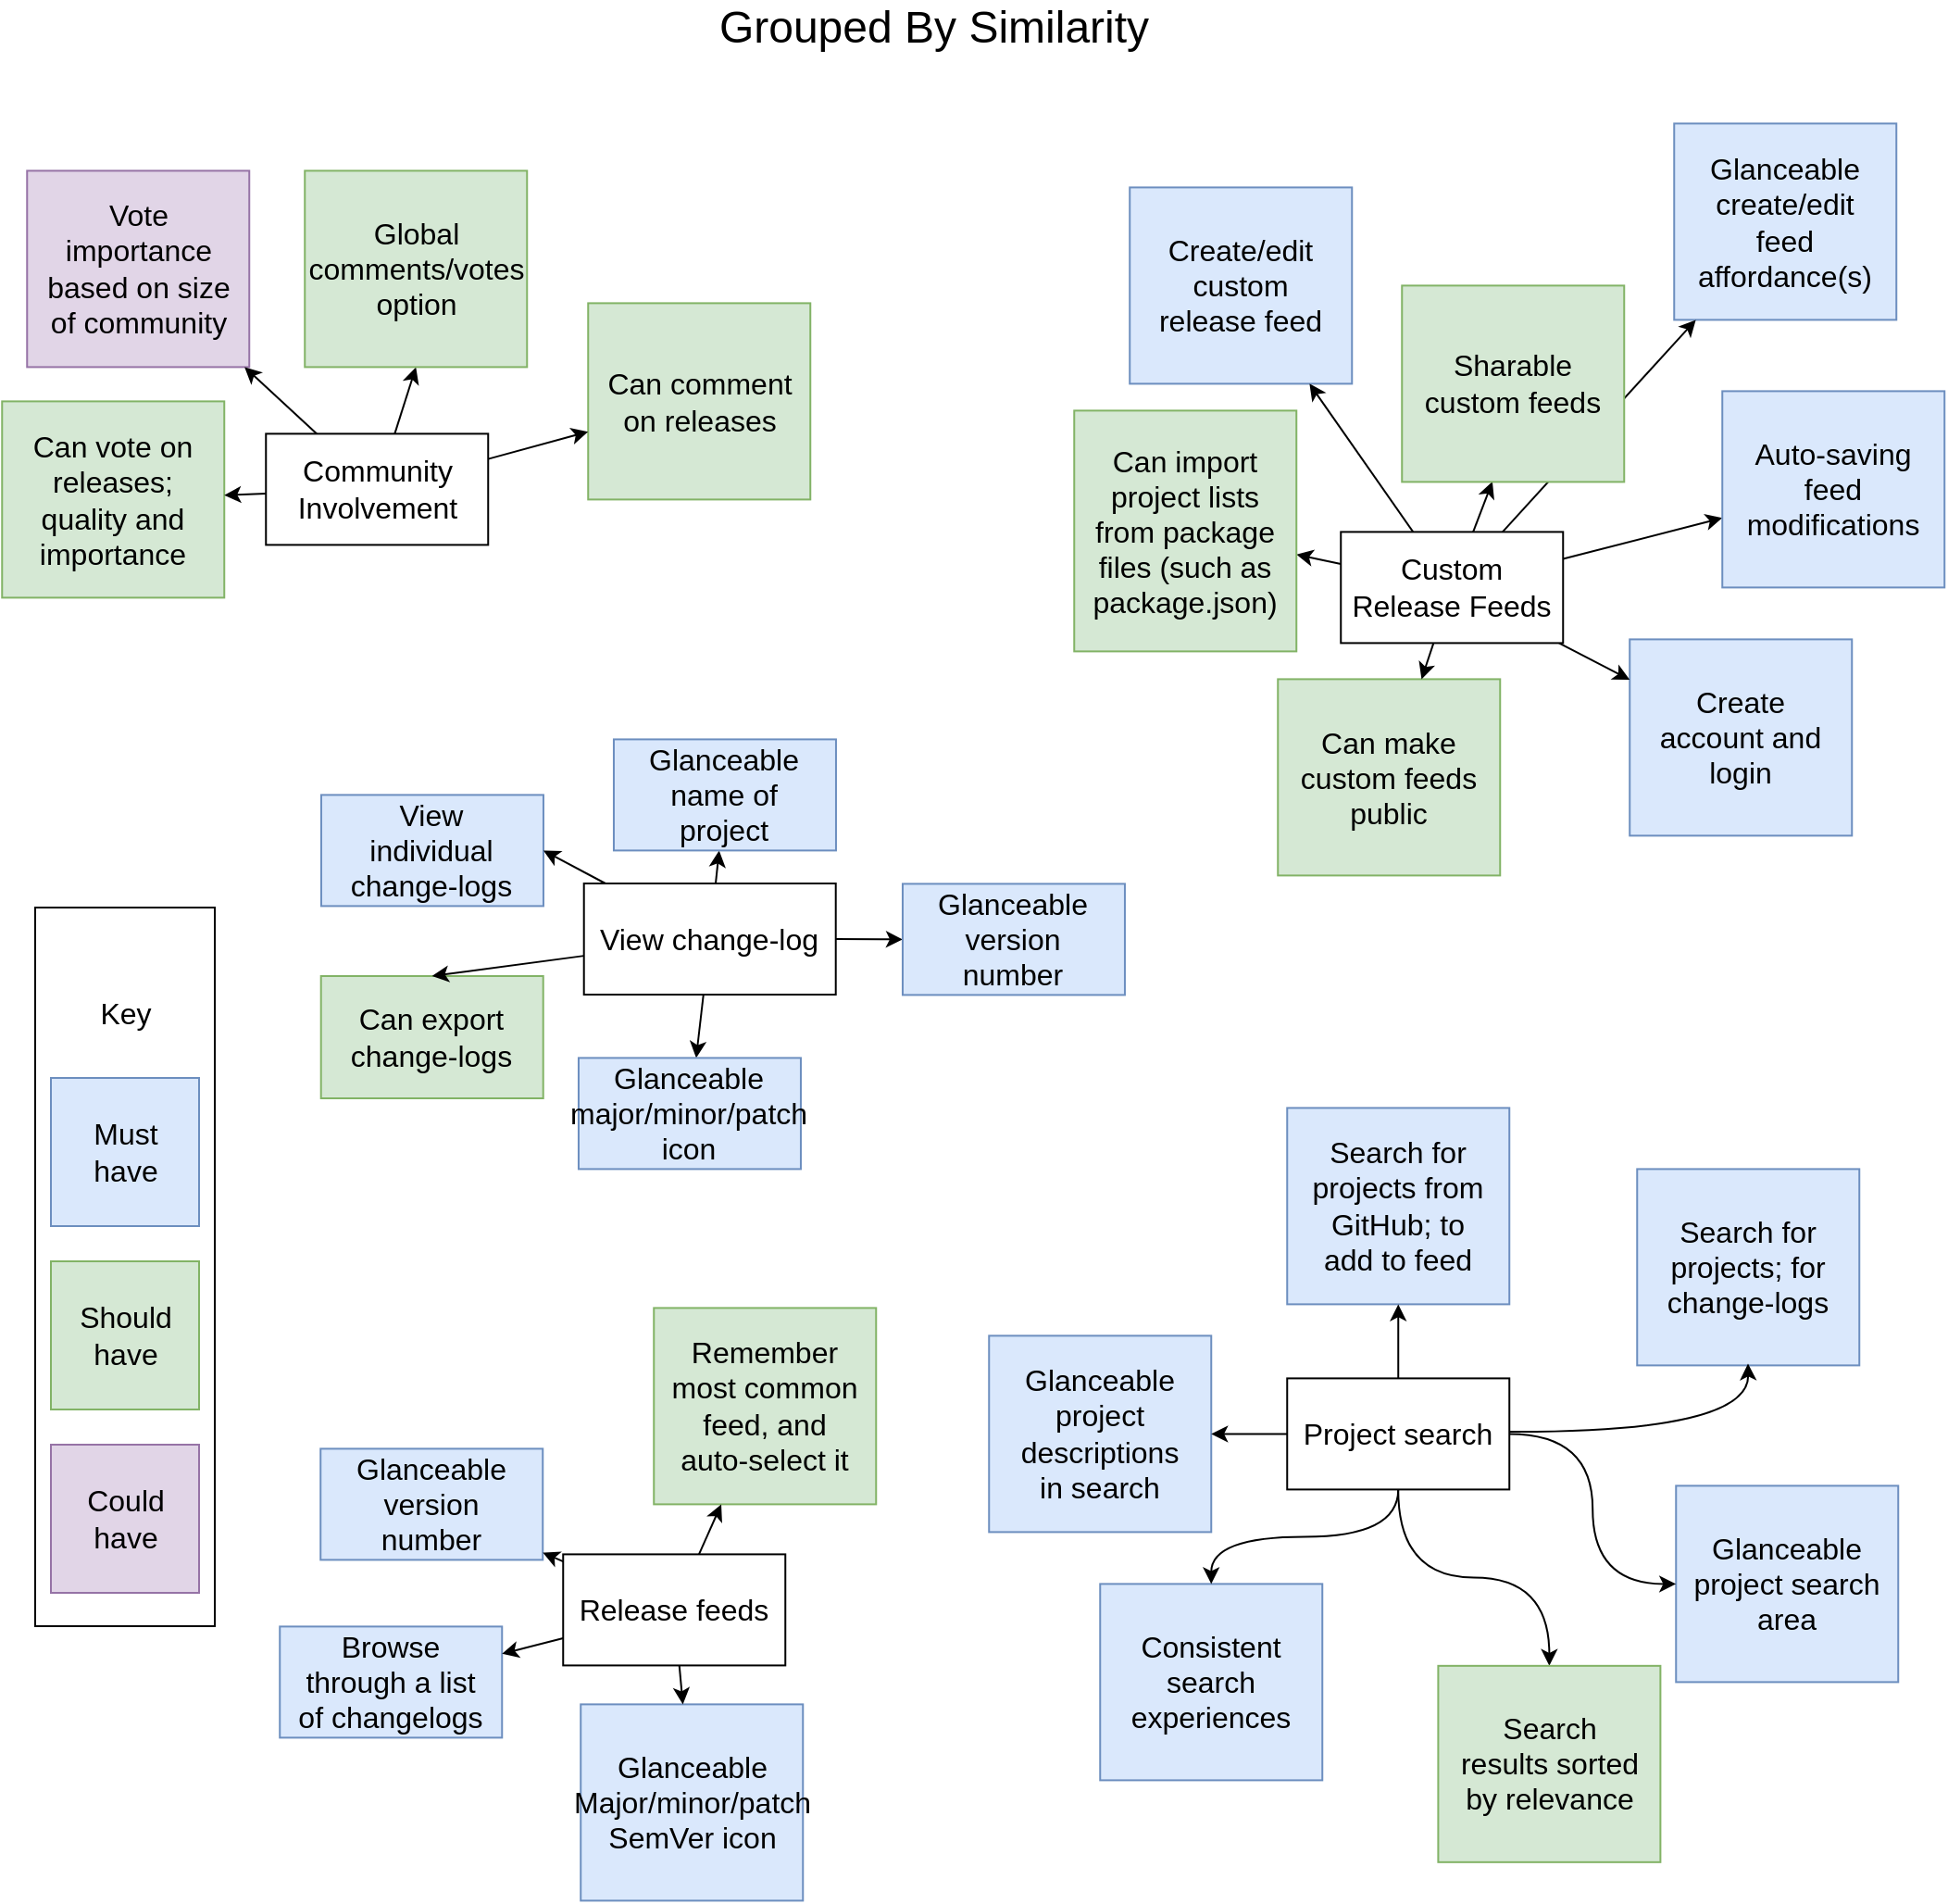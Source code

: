 <mxfile version="10.7.4" type="device"><diagram id="JNa-OlNJ0qSAEpUk4nU0" name="Grouped by Similarity"><mxGraphModel dx="1991" dy="1133" grid="0" gridSize="10" guides="1" tooltips="1" connect="1" arrows="1" fold="1" page="1" pageScale="1" pageWidth="1100" pageHeight="1100" math="0" shadow="0"><root><mxCell id="TikGv-RzV63eelibWdv8-0"/><mxCell id="TikGv-RzV63eelibWdv8-1" parent="TikGv-RzV63eelibWdv8-0"/><mxCell id="dQTFR1FZ4rhJ_09M9znk-4" value="Browse through a list of changelogs" style="rounded=0;whiteSpace=wrap;html=1;fontSize=16;fillColor=#dae8fc;strokeColor=#6c8ebf;spacing=10;" vertex="1" parent="TikGv-RzV63eelibWdv8-1"><mxGeometry x="189.125" y="937.2" width="120" height="60" as="geometry"/></mxCell><mxCell id="dQTFR1FZ4rhJ_09M9znk-5" value="Glanceable version number" style="rounded=0;whiteSpace=wrap;html=1;fontSize=16;fillColor=#dae8fc;strokeColor=#6c8ebf;spacing=10;" vertex="1" parent="TikGv-RzV63eelibWdv8-1"><mxGeometry x="211.125" y="841.2" width="120" height="60" as="geometry"/></mxCell><mxCell id="dQTFR1FZ4rhJ_09M9znk-26" value="Glanceable Major/minor/patch SemVer icon" style="rounded=0;whiteSpace=wrap;html=1;fontSize=16;fillColor=#dae8fc;strokeColor=#6c8ebf;spacing=10;" vertex="1" parent="TikGv-RzV63eelibWdv8-1"><mxGeometry x="351.625" y="979.2" width="120" height="106" as="geometry"/></mxCell><mxCell id="dQTFR1FZ4rhJ_09M9znk-27" value="&lt;div&gt;Create/edit custom release feed&lt;/div&gt;" style="rounded=0;whiteSpace=wrap;html=1;fontSize=16;fillColor=#dae8fc;strokeColor=#6c8ebf;spacing=10;" vertex="1" parent="TikGv-RzV63eelibWdv8-1"><mxGeometry x="648.125" y="160.2" width="120" height="106" as="geometry"/></mxCell><mxCell id="dQTFR1FZ4rhJ_09M9znk-28" value="Create account and login" style="rounded=0;whiteSpace=wrap;html=1;fontSize=16;fillColor=#dae8fc;strokeColor=#6c8ebf;spacing=10;" vertex="1" parent="TikGv-RzV63eelibWdv8-1"><mxGeometry x="918.125" y="404.2" width="120" height="106" as="geometry"/></mxCell><mxCell id="dQTFR1FZ4rhJ_09M9znk-29" value="Search for projects from GitHub; to add to feed" style="rounded=0;whiteSpace=wrap;html=1;fontSize=16;fillColor=#dae8fc;strokeColor=#6c8ebf;spacing=10;" vertex="1" parent="TikGv-RzV63eelibWdv8-1"><mxGeometry x="733.125" y="657.2" width="120" height="106" as="geometry"/></mxCell><mxCell id="dQTFR1FZ4rhJ_09M9znk-30" value="Glanceable project descriptions in search" style="rounded=0;whiteSpace=wrap;html=1;fontSize=16;fillColor=#dae8fc;strokeColor=#6c8ebf;spacing=10;" vertex="1" parent="TikGv-RzV63eelibWdv8-1"><mxGeometry x="572.125" y="780.2" width="120" height="106" as="geometry"/></mxCell><mxCell id="dQTFR1FZ4rhJ_09M9znk-32" value="Glanceable create/edit feed affordance(s)" style="rounded=0;whiteSpace=wrap;html=1;fontSize=16;fillColor=#dae8fc;strokeColor=#6c8ebf;spacing=10;" vertex="1" parent="TikGv-RzV63eelibWdv8-1"><mxGeometry x="942.125" y="125.7" width="120" height="106" as="geometry"/></mxCell><mxCell id="dQTFR1FZ4rhJ_09M9znk-33" value="Remember most common feed, and auto-select it" style="rounded=0;whiteSpace=wrap;html=1;fontSize=16;fillColor=#d5e8d4;strokeColor=#82b366;spacing=10;" vertex="1" parent="TikGv-RzV63eelibWdv8-1"><mxGeometry x="391.125" y="765.2" width="120" height="106" as="geometry"/></mxCell><mxCell id="dQTFR1FZ4rhJ_09M9znk-34" value="" style="rounded=0;whiteSpace=wrap;html=1;fontSize=16;" vertex="1" parent="TikGv-RzV63eelibWdv8-1"><mxGeometry x="57" y="549" width="97" height="388" as="geometry"/></mxCell><mxCell id="dQTFR1FZ4rhJ_09M9znk-35" value="Key" style="text;html=1;strokeColor=none;fillColor=none;align=center;verticalAlign=middle;whiteSpace=wrap;rounded=0;fontSize=16;" vertex="1" parent="TikGv-RzV63eelibWdv8-1"><mxGeometry x="85.5" y="596" width="40" height="20" as="geometry"/></mxCell><mxCell id="dQTFR1FZ4rhJ_09M9znk-36" value="Must have" style="whiteSpace=wrap;html=1;aspect=fixed;fontSize=16;spacing=10;fillColor=#dae8fc;strokeColor=#6c8ebf;" vertex="1" parent="TikGv-RzV63eelibWdv8-1"><mxGeometry x="65.5" y="641" width="80" height="80" as="geometry"/></mxCell><mxCell id="dQTFR1FZ4rhJ_09M9znk-37" value="Should have" style="whiteSpace=wrap;html=1;aspect=fixed;fontSize=16;spacing=10;fillColor=#d5e8d4;strokeColor=#82b366;" vertex="1" parent="TikGv-RzV63eelibWdv8-1"><mxGeometry x="65.5" y="740" width="80" height="80" as="geometry"/></mxCell><mxCell id="dQTFR1FZ4rhJ_09M9znk-38" value="Could have" style="whiteSpace=wrap;html=1;aspect=fixed;fontSize=16;spacing=10;fillColor=#e1d5e7;strokeColor=#9673a6;" vertex="1" parent="TikGv-RzV63eelibWdv8-1"><mxGeometry x="65.5" y="839" width="80" height="80" as="geometry"/></mxCell><mxCell id="dQTFR1FZ4rhJ_09M9znk-39" value="Can make custom feeds public" style="rounded=0;whiteSpace=wrap;html=1;fontSize=16;fillColor=#d5e8d4;strokeColor=#82b366;spacing=10;" vertex="1" parent="TikGv-RzV63eelibWdv8-1"><mxGeometry x="728.125" y="425.7" width="120" height="106" as="geometry"/></mxCell><mxCell id="dQTFR1FZ4rhJ_09M9znk-43" value="Can comment on releases" style="rounded=0;whiteSpace=wrap;html=1;fontSize=16;fillColor=#d5e8d4;strokeColor=#82b366;spacing=10;" vertex="1" parent="TikGv-RzV63eelibWdv8-1"><mxGeometry x="355.625" y="222.7" width="120" height="106" as="geometry"/></mxCell><mxCell id="dQTFR1FZ4rhJ_09M9znk-44" value="Can vote on releases; quality and importance" style="rounded=0;whiteSpace=wrap;html=1;fontSize=16;fillColor=#d5e8d4;strokeColor=#82b366;spacing=10;" vertex="1" parent="TikGv-RzV63eelibWdv8-1"><mxGeometry x="39.125" y="275.7" width="120" height="106" as="geometry"/></mxCell><mxCell id="dQTFR1FZ4rhJ_09M9znk-45" value="Vote importance based on size of community" style="rounded=0;whiteSpace=wrap;html=1;fontSize=16;fillColor=#e1d5e7;strokeColor=#9673a6;spacing=10;" vertex="1" parent="TikGv-RzV63eelibWdv8-1"><mxGeometry x="52.625" y="151.2" width="120" height="106" as="geometry"/></mxCell><mxCell id="dQTFR1FZ4rhJ_09M9znk-48" style="edgeStyle=orthogonalEdgeStyle;orthogonalLoop=1;jettySize=auto;html=1;fontSize=16;curved=1;noEdgeStyle=1;" edge="1" parent="TikGv-RzV63eelibWdv8-1" source="dQTFR1FZ4rhJ_09M9znk-47" target="dQTFR1FZ4rhJ_09M9znk-26"><mxGeometry relative="1" as="geometry"/></mxCell><mxCell id="dQTFR1FZ4rhJ_09M9znk-49" style="edgeStyle=orthogonalEdgeStyle;curved=1;orthogonalLoop=1;jettySize=auto;html=1;fontSize=16;noEdgeStyle=1;" edge="1" parent="TikGv-RzV63eelibWdv8-1" source="dQTFR1FZ4rhJ_09M9znk-47" target="dQTFR1FZ4rhJ_09M9znk-4"><mxGeometry relative="1" as="geometry"/></mxCell><mxCell id="dQTFR1FZ4rhJ_09M9znk-52" style="edgeStyle=orthogonalEdgeStyle;curved=1;orthogonalLoop=1;jettySize=auto;html=1;fontSize=16;noEdgeStyle=1;" edge="1" parent="TikGv-RzV63eelibWdv8-1" source="dQTFR1FZ4rhJ_09M9znk-47" target="dQTFR1FZ4rhJ_09M9znk-5"><mxGeometry relative="1" as="geometry"/></mxCell><mxCell id="dQTFR1FZ4rhJ_09M9znk-70" style="edgeStyle=orthogonalEdgeStyle;curved=1;orthogonalLoop=1;jettySize=auto;html=1;fontSize=16;noEdgeStyle=1;" edge="1" parent="TikGv-RzV63eelibWdv8-1" source="dQTFR1FZ4rhJ_09M9znk-47" target="dQTFR1FZ4rhJ_09M9znk-33"><mxGeometry relative="1" as="geometry"/></mxCell><mxCell id="dQTFR1FZ4rhJ_09M9znk-47" value="Release feeds" style="rounded=0;whiteSpace=wrap;html=1;fontSize=16;" vertex="1" parent="TikGv-RzV63eelibWdv8-1"><mxGeometry x="342.125" y="898.2" width="120" height="60" as="geometry"/></mxCell><mxCell id="dQTFR1FZ4rhJ_09M9znk-55" style="orthogonalLoop=1;jettySize=auto;html=1;fontSize=16;" edge="1" parent="TikGv-RzV63eelibWdv8-1" source="dQTFR1FZ4rhJ_09M9znk-53" target="dQTFR1FZ4rhJ_09M9znk-32"><mxGeometry relative="1" as="geometry"/></mxCell><mxCell id="dQTFR1FZ4rhJ_09M9znk-57" style="orthogonalLoop=1;jettySize=auto;html=1;fontSize=16;" edge="1" parent="TikGv-RzV63eelibWdv8-1" source="dQTFR1FZ4rhJ_09M9znk-53" target="dQTFR1FZ4rhJ_09M9znk-28"><mxGeometry relative="1" as="geometry"/></mxCell><mxCell id="dQTFR1FZ4rhJ_09M9znk-58" style="orthogonalLoop=1;jettySize=auto;html=1;fontSize=16;" edge="1" parent="TikGv-RzV63eelibWdv8-1" source="dQTFR1FZ4rhJ_09M9znk-53" target="dQTFR1FZ4rhJ_09M9znk-31"><mxGeometry relative="1" as="geometry"/></mxCell><mxCell id="dQTFR1FZ4rhJ_09M9znk-59" style="orthogonalLoop=1;jettySize=auto;html=1;fontSize=16;" edge="1" parent="TikGv-RzV63eelibWdv8-1" source="dQTFR1FZ4rhJ_09M9znk-53" target="dQTFR1FZ4rhJ_09M9znk-27"><mxGeometry relative="1" as="geometry"/></mxCell><mxCell id="dQTFR1FZ4rhJ_09M9znk-66" style="orthogonalLoop=1;jettySize=auto;html=1;fontSize=16;" edge="1" parent="TikGv-RzV63eelibWdv8-1" source="dQTFR1FZ4rhJ_09M9znk-53" target="dQTFR1FZ4rhJ_09M9znk-39"><mxGeometry relative="1" as="geometry"/></mxCell><mxCell id="dQTFR1FZ4rhJ_09M9znk-67" style="orthogonalLoop=1;jettySize=auto;html=1;fontSize=16;entryX=0.407;entryY=0.998;entryDx=0;entryDy=0;entryPerimeter=0;" edge="1" parent="TikGv-RzV63eelibWdv8-1" source="dQTFR1FZ4rhJ_09M9znk-53" target="dQTFR1FZ4rhJ_09M9znk-42"><mxGeometry relative="1" as="geometry"><mxPoint x="699" y="174" as="targetPoint"/></mxGeometry></mxCell><mxCell id="dQTFR1FZ4rhJ_09M9znk-69" style="orthogonalLoop=1;jettySize=auto;html=1;fontSize=16;" edge="1" parent="TikGv-RzV63eelibWdv8-1" source="dQTFR1FZ4rhJ_09M9znk-53" target="dQTFR1FZ4rhJ_09M9znk-40"><mxGeometry relative="1" as="geometry"/></mxCell><mxCell id="dQTFR1FZ4rhJ_09M9znk-53" value="Custom Release Feeds" style="rounded=0;whiteSpace=wrap;html=1;fontSize=16;" vertex="1" parent="TikGv-RzV63eelibWdv8-1"><mxGeometry x="762.125" y="346.2" width="120" height="60" as="geometry"/></mxCell><mxCell id="dQTFR1FZ4rhJ_09M9znk-62" style="orthogonalLoop=1;jettySize=auto;html=1;fontSize=16;" edge="1" parent="TikGv-RzV63eelibWdv8-1" source="dQTFR1FZ4rhJ_09M9znk-61" target="dQTFR1FZ4rhJ_09M9znk-43"><mxGeometry relative="1" as="geometry"/></mxCell><mxCell id="dQTFR1FZ4rhJ_09M9znk-63" style="orthogonalLoop=1;jettySize=auto;html=1;entryX=0.5;entryY=1;entryDx=0;entryDy=0;fontSize=16;" edge="1" parent="TikGv-RzV63eelibWdv8-1" source="dQTFR1FZ4rhJ_09M9znk-61" target="dQTFR1FZ4rhJ_09M9znk-41"><mxGeometry relative="1" as="geometry"/></mxCell><mxCell id="dQTFR1FZ4rhJ_09M9znk-65" style="orthogonalLoop=1;jettySize=auto;html=1;fontSize=16;" edge="1" parent="TikGv-RzV63eelibWdv8-1" source="dQTFR1FZ4rhJ_09M9znk-61" target="dQTFR1FZ4rhJ_09M9znk-44"><mxGeometry relative="1" as="geometry"/></mxCell><mxCell id="dQTFR1FZ4rhJ_09M9znk-71" style="orthogonalLoop=1;jettySize=auto;html=1;fontSize=16;" edge="1" parent="TikGv-RzV63eelibWdv8-1" source="dQTFR1FZ4rhJ_09M9znk-61" target="dQTFR1FZ4rhJ_09M9znk-45"><mxGeometry relative="1" as="geometry"/></mxCell><mxCell id="dQTFR1FZ4rhJ_09M9znk-61" value="Community Involvement" style="rounded=0;whiteSpace=wrap;html=1;fontSize=16;" vertex="1" parent="TikGv-RzV63eelibWdv8-1"><mxGeometry x="181.625" y="293.2" width="120" height="60" as="geometry"/></mxCell><mxCell id="r2I2yiawGzEwdn-xYTf0-0" value="&lt;font style=&quot;font-size: 24px&quot;&gt;Grouped By Similarity&lt;br&gt;&lt;/font&gt;" style="text;html=1;strokeColor=none;fillColor=none;align=center;verticalAlign=middle;whiteSpace=wrap;rounded=0;fontSize=16;" vertex="1" parent="TikGv-RzV63eelibWdv8-1"><mxGeometry x="411.5" y="64" width="261" height="20" as="geometry"/></mxCell><mxCell id="LK6mW5Wxdo1Edu61czFM-0" value="Search for projects; for change-logs" style="rounded=0;whiteSpace=wrap;html=1;fontSize=16;fillColor=#dae8fc;strokeColor=#6c8ebf;spacing=10;" vertex="1" parent="TikGv-RzV63eelibWdv8-1"><mxGeometry x="922.125" y="690.2" width="120" height="106" as="geometry"/></mxCell><mxCell id="LK6mW5Wxdo1Edu61czFM-1" value="Glanceable project search area" style="rounded=0;whiteSpace=wrap;html=1;fontSize=16;fillColor=#dae8fc;strokeColor=#6c8ebf;spacing=10;" vertex="1" parent="TikGv-RzV63eelibWdv8-1"><mxGeometry x="943.125" y="861.2" width="120" height="106" as="geometry"/></mxCell><mxCell id="LK6mW5Wxdo1Edu61czFM-2" value="Consistent search experiences" style="rounded=0;whiteSpace=wrap;html=1;fontSize=16;fillColor=#dae8fc;strokeColor=#6c8ebf;spacing=10;" vertex="1" parent="TikGv-RzV63eelibWdv8-1"><mxGeometry x="632.125" y="914.2" width="120" height="106" as="geometry"/></mxCell><mxCell id="LK6mW5Wxdo1Edu61czFM-5" style="orthogonalLoop=1;jettySize=auto;html=1;fontSize=16;strokeColor=#000000;edgeStyle=orthogonalEdgeStyle;curved=1;" edge="1" parent="TikGv-RzV63eelibWdv8-1"><mxGeometry relative="1" as="geometry"><mxPoint x="853.125" y="832" as="sourcePoint"/><mxPoint x="982" y="795.2" as="targetPoint"/></mxGeometry></mxCell><mxCell id="LK6mW5Wxdo1Edu61czFM-6" style="edgeStyle=orthogonalEdgeStyle;curved=1;orthogonalLoop=1;jettySize=auto;html=1;fontSize=16;" edge="1" parent="TikGv-RzV63eelibWdv8-1" source="LK6mW5Wxdo1Edu61czFM-4" target="LK6mW5Wxdo1Edu61czFM-1"><mxGeometry relative="1" as="geometry"/></mxCell><mxCell id="LK6mW5Wxdo1Edu61czFM-7" style="edgeStyle=orthogonalEdgeStyle;curved=1;orthogonalLoop=1;jettySize=auto;html=1;fontSize=16;" edge="1" parent="TikGv-RzV63eelibWdv8-1" source="LK6mW5Wxdo1Edu61czFM-4" target="LK6mW5Wxdo1Edu61czFM-2"><mxGeometry relative="1" as="geometry"/></mxCell><mxCell id="LK6mW5Wxdo1Edu61czFM-8" style="edgeStyle=orthogonalEdgeStyle;curved=1;orthogonalLoop=1;jettySize=auto;html=1;fontSize=16;" edge="1" parent="TikGv-RzV63eelibWdv8-1" source="LK6mW5Wxdo1Edu61czFM-4" target="dQTFR1FZ4rhJ_09M9znk-30"><mxGeometry relative="1" as="geometry"/></mxCell><mxCell id="LK6mW5Wxdo1Edu61czFM-9" style="edgeStyle=orthogonalEdgeStyle;curved=1;orthogonalLoop=1;jettySize=auto;html=1;fontSize=16;" edge="1" parent="TikGv-RzV63eelibWdv8-1" source="LK6mW5Wxdo1Edu61czFM-4" target="dQTFR1FZ4rhJ_09M9znk-29"><mxGeometry relative="1" as="geometry"/></mxCell><mxCell id="7m_j5-OXbnx8n-ehkVq4-8" style="edgeStyle=orthogonalEdgeStyle;curved=1;orthogonalLoop=1;jettySize=auto;html=1;entryX=0.5;entryY=0;entryDx=0;entryDy=0;strokeColor=#000000;fontSize=16;" edge="1" parent="TikGv-RzV63eelibWdv8-1" source="LK6mW5Wxdo1Edu61czFM-4" target="DgNOeqc8wpi6c9NE1aMI-2"><mxGeometry relative="1" as="geometry"/></mxCell><mxCell id="LK6mW5Wxdo1Edu61czFM-4" value="Project search" style="rounded=0;whiteSpace=wrap;html=1;fontSize=16;" vertex="1" parent="TikGv-RzV63eelibWdv8-1"><mxGeometry x="733.125" y="803.2" width="120" height="60" as="geometry"/></mxCell><mxCell id="DgNOeqc8wpi6c9NE1aMI-2" value="Search results sorted by relevance" style="rounded=0;whiteSpace=wrap;html=1;fontSize=16;fillColor=#d5e8d4;strokeColor=#82b366;spacing=10;" vertex="1" parent="TikGv-RzV63eelibWdv8-1"><mxGeometry x="814.696" y="958.414" width="120" height="106" as="geometry"/></mxCell><mxCell id="DgNOeqc8wpi6c9NE1aMI-3" value="Can export change-logs" style="rounded=0;whiteSpace=wrap;html=1;fontSize=16;fillColor=#d5e8d4;strokeColor=#82b366;spacing=10;" vertex="1" parent="TikGv-RzV63eelibWdv8-1"><mxGeometry x="211.357" y="586" width="120" height="66" as="geometry"/></mxCell><mxCell id="DgNOeqc8wpi6c9NE1aMI-4" value="View individual change-logs" style="rounded=0;whiteSpace=wrap;html=1;fontSize=16;fillColor=#dae8fc;strokeColor=#6c8ebf;spacing=10;" vertex="1" parent="TikGv-RzV63eelibWdv8-1"><mxGeometry x="211.482" y="488.2" width="120" height="60" as="geometry"/></mxCell><mxCell id="7m_j5-OXbnx8n-ehkVq4-6" style="orthogonalLoop=1;jettySize=auto;html=1;entryX=0.5;entryY=0;entryDx=0;entryDy=0;strokeColor=#000000;fontSize=16;" edge="1" parent="TikGv-RzV63eelibWdv8-1" source="7m_j5-OXbnx8n-ehkVq4-0" target="DgNOeqc8wpi6c9NE1aMI-3"><mxGeometry relative="1" as="geometry"/></mxCell><mxCell id="7m_j5-OXbnx8n-ehkVq4-7" style="orthogonalLoop=1;jettySize=auto;html=1;entryX=1;entryY=0.5;entryDx=0;entryDy=0;strokeColor=#000000;fontSize=16;" edge="1" parent="TikGv-RzV63eelibWdv8-1" source="7m_j5-OXbnx8n-ehkVq4-0" target="DgNOeqc8wpi6c9NE1aMI-4"><mxGeometry relative="1" as="geometry"/></mxCell><mxCell id="7m_j5-OXbnx8n-ehkVq4-10" style="orthogonalLoop=1;jettySize=auto;html=1;strokeColor=#000000;fontSize=16;" edge="1" parent="TikGv-RzV63eelibWdv8-1" source="7m_j5-OXbnx8n-ehkVq4-0" target="7m_j5-OXbnx8n-ehkVq4-9"><mxGeometry relative="1" as="geometry"/></mxCell><mxCell id="5y-CPpBNP427kCnFTpV--1" style="edgeStyle=orthogonalEdgeStyle;curved=1;orthogonalLoop=1;jettySize=auto;html=1;strokeColor=#000000;fontSize=16;" edge="1" parent="TikGv-RzV63eelibWdv8-1" source="7m_j5-OXbnx8n-ehkVq4-0" target="5y-CPpBNP427kCnFTpV--0"><mxGeometry relative="1" as="geometry"/></mxCell><mxCell id="DZzxQY6FyMkdFpBj25Fk-0" style="orthogonalLoop=1;jettySize=auto;html=1;strokeColor=#000000;fontSize=16;" edge="1" parent="TikGv-RzV63eelibWdv8-1" source="7m_j5-OXbnx8n-ehkVq4-0" target="5y-CPpBNP427kCnFTpV--2"><mxGeometry relative="1" as="geometry"/></mxCell><mxCell id="7m_j5-OXbnx8n-ehkVq4-0" value="View change-log" style="rounded=0;whiteSpace=wrap;html=1;fontSize=16;" vertex="1" parent="TikGv-RzV63eelibWdv8-1"><mxGeometry x="353.357" y="536" width="136" height="60" as="geometry"/></mxCell><mxCell id="7m_j5-OXbnx8n-ehkVq4-9" value="Glanceable name of project" style="rounded=0;whiteSpace=wrap;html=1;fontSize=16;fillColor=#dae8fc;strokeColor=#6c8ebf;spacing=10;" vertex="1" parent="TikGv-RzV63eelibWdv8-1"><mxGeometry x="369.482" y="458.2" width="120" height="60" as="geometry"/></mxCell><mxCell id="5y-CPpBNP427kCnFTpV--0" value="Glanceable version number" style="rounded=0;whiteSpace=wrap;html=1;fontSize=16;fillColor=#dae8fc;strokeColor=#6c8ebf;spacing=10;" vertex="1" parent="TikGv-RzV63eelibWdv8-1"><mxGeometry x="525.482" y="536.2" width="120" height="60" as="geometry"/></mxCell><mxCell id="5y-CPpBNP427kCnFTpV--2" value="Glanceable major/minor/patch icon" style="rounded=0;whiteSpace=wrap;html=1;fontSize=16;fillColor=#dae8fc;strokeColor=#6c8ebf;spacing=10;" vertex="1" parent="TikGv-RzV63eelibWdv8-1"><mxGeometry x="350.482" y="630.2" width="120" height="60" as="geometry"/></mxCell><mxCell id="dQTFR1FZ4rhJ_09M9znk-31" value="Auto-saving feed modifications " style="rounded=0;whiteSpace=wrap;html=1;fontSize=16;fillColor=#dae8fc;strokeColor=#6c8ebf;spacing=10;" vertex="1" parent="TikGv-RzV63eelibWdv8-1"><mxGeometry x="968.125" y="270.2" width="120" height="106" as="geometry"/></mxCell><mxCell id="dQTFR1FZ4rhJ_09M9znk-40" value="Can import project lists from package files (such as package.json)" style="rounded=0;whiteSpace=wrap;html=1;fontSize=16;fillColor=#d5e8d4;strokeColor=#82b366;spacing=10;" vertex="1" parent="TikGv-RzV63eelibWdv8-1"><mxGeometry x="618.125" y="280.7" width="120" height="130" as="geometry"/></mxCell><mxCell id="dQTFR1FZ4rhJ_09M9znk-42" value="Sharable custom feeds" style="rounded=0;whiteSpace=wrap;html=1;fontSize=16;fillColor=#d5e8d4;strokeColor=#82b366;spacing=10;" vertex="1" parent="TikGv-RzV63eelibWdv8-1"><mxGeometry x="795.125" y="213.2" width="120" height="106" as="geometry"/></mxCell><mxCell id="dQTFR1FZ4rhJ_09M9znk-41" value="Global comments/votes option" style="rounded=0;whiteSpace=wrap;html=1;fontSize=16;fillColor=#d5e8d4;strokeColor=#82b366;spacing=10;" vertex="1" parent="TikGv-RzV63eelibWdv8-1"><mxGeometry x="202.625" y="151.2" width="120" height="106" as="geometry"/></mxCell></root></mxGraphModel></diagram></mxfile>